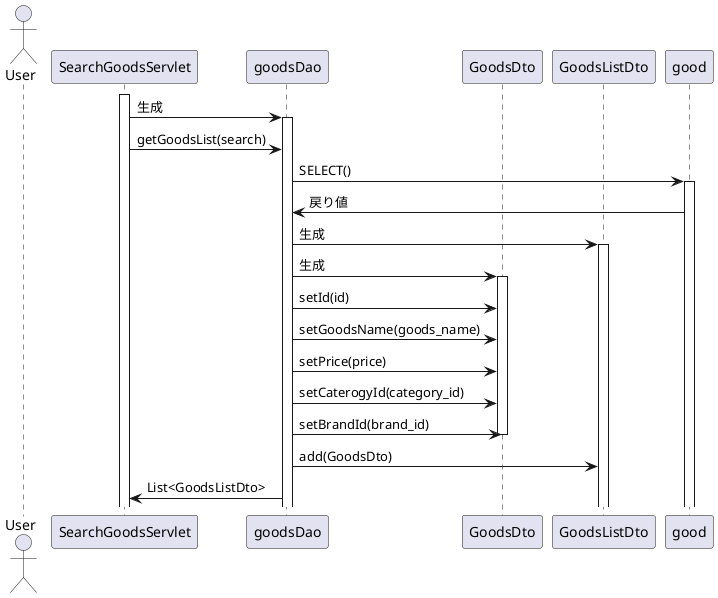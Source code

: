 @startuml
actor User
participant SearchGoodsServlet as A
participant goodsDao as B
participant GoodsDto as D
participant GoodsListDto as E
participant good as C
activate A
A -> B: 生成
activate B
A -> B: getGoodsList(search)
B -> C: SELECT()
activate C
C -> B: 戻り値
B -> E: 生成
activate E
B -> D: 生成
activate D
B -> D: setId(id)
B -> D: setGoodsName(goods_name)
B -> D: setPrice(price)
B -> D: setCaterogyId(category_id)
B -> D: setBrandId(brand_id)
deactivate D
B -> E: add(GoodsDto)
B -> A: List<GoodsListDto>
@enduml